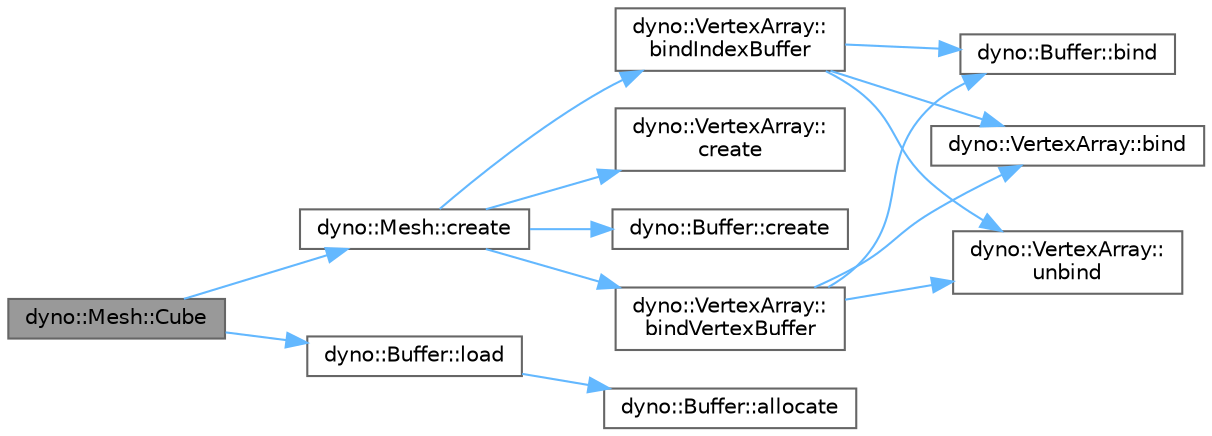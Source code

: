digraph "dyno::Mesh::Cube"
{
 // LATEX_PDF_SIZE
  bgcolor="transparent";
  edge [fontname=Helvetica,fontsize=10,labelfontname=Helvetica,labelfontsize=10];
  node [fontname=Helvetica,fontsize=10,shape=box,height=0.2,width=0.4];
  rankdir="LR";
  Node1 [id="Node000001",label="dyno::Mesh::Cube",height=0.2,width=0.4,color="gray40", fillcolor="grey60", style="filled", fontcolor="black",tooltip=" "];
  Node1 -> Node2 [id="edge1_Node000001_Node000002",color="steelblue1",style="solid",tooltip=" "];
  Node2 [id="Node000002",label="dyno::Mesh::create",height=0.2,width=0.4,color="grey40", fillcolor="white", style="filled",URL="$classdyno_1_1_mesh.html#a2ff01fa6255130fbe81fe0d72daaddee",tooltip=" "];
  Node2 -> Node3 [id="edge2_Node000002_Node000003",color="steelblue1",style="solid",tooltip=" "];
  Node3 [id="Node000003",label="dyno::VertexArray::\lbindIndexBuffer",height=0.2,width=0.4,color="grey40", fillcolor="white", style="filled",URL="$classdyno_1_1_vertex_array.html#a16b38c29033fd511e6dcd47931971947",tooltip=" "];
  Node3 -> Node4 [id="edge3_Node000003_Node000004",color="steelblue1",style="solid",tooltip=" "];
  Node4 [id="Node000004",label="dyno::Buffer::bind",height=0.2,width=0.4,color="grey40", fillcolor="white", style="filled",URL="$classdyno_1_1_buffer.html#a1b720b861d5313330ba569f324faeaf2",tooltip=" "];
  Node3 -> Node5 [id="edge4_Node000003_Node000005",color="steelblue1",style="solid",tooltip=" "];
  Node5 [id="Node000005",label="dyno::VertexArray::bind",height=0.2,width=0.4,color="grey40", fillcolor="white", style="filled",URL="$classdyno_1_1_vertex_array.html#a7bf87d6e04ba0fd394a1b7f652ef6f93",tooltip=" "];
  Node3 -> Node6 [id="edge5_Node000003_Node000006",color="steelblue1",style="solid",tooltip=" "];
  Node6 [id="Node000006",label="dyno::VertexArray::\lunbind",height=0.2,width=0.4,color="grey40", fillcolor="white", style="filled",URL="$classdyno_1_1_vertex_array.html#a1229a2c233851d00fd63518648418d14",tooltip=" "];
  Node2 -> Node7 [id="edge6_Node000002_Node000007",color="steelblue1",style="solid",tooltip=" "];
  Node7 [id="Node000007",label="dyno::VertexArray::\lbindVertexBuffer",height=0.2,width=0.4,color="grey40", fillcolor="white", style="filled",URL="$classdyno_1_1_vertex_array.html#a842c4c3b301a3e2904b832cbfbd448f6",tooltip=" "];
  Node7 -> Node4 [id="edge7_Node000007_Node000004",color="steelblue1",style="solid",tooltip=" "];
  Node7 -> Node5 [id="edge8_Node000007_Node000005",color="steelblue1",style="solid",tooltip=" "];
  Node7 -> Node6 [id="edge9_Node000007_Node000006",color="steelblue1",style="solid",tooltip=" "];
  Node2 -> Node8 [id="edge10_Node000002_Node000008",color="steelblue1",style="solid",tooltip=" "];
  Node8 [id="Node000008",label="dyno::VertexArray::\lcreate",height=0.2,width=0.4,color="grey40", fillcolor="white", style="filled",URL="$classdyno_1_1_vertex_array.html#a91b26a12de9d70a5dc5cd2b87682c71c",tooltip=" "];
  Node2 -> Node9 [id="edge11_Node000002_Node000009",color="steelblue1",style="solid",tooltip=" "];
  Node9 [id="Node000009",label="dyno::Buffer::create",height=0.2,width=0.4,color="grey40", fillcolor="white", style="filled",URL="$classdyno_1_1_buffer.html#a692488d27fe3f6aee97033cd23c2f015",tooltip=" "];
  Node1 -> Node10 [id="edge12_Node000001_Node000010",color="steelblue1",style="solid",tooltip=" "];
  Node10 [id="Node000010",label="dyno::Buffer::load",height=0.2,width=0.4,color="grey40", fillcolor="white", style="filled",URL="$classdyno_1_1_buffer.html#aaa691458ca8164ace810c992932672ea",tooltip=" "];
  Node10 -> Node11 [id="edge13_Node000010_Node000011",color="steelblue1",style="solid",tooltip=" "];
  Node11 [id="Node000011",label="dyno::Buffer::allocate",height=0.2,width=0.4,color="grey40", fillcolor="white", style="filled",URL="$classdyno_1_1_buffer.html#a80dbbb78e986d2c50c7e98c9b8d44094",tooltip=" "];
}
